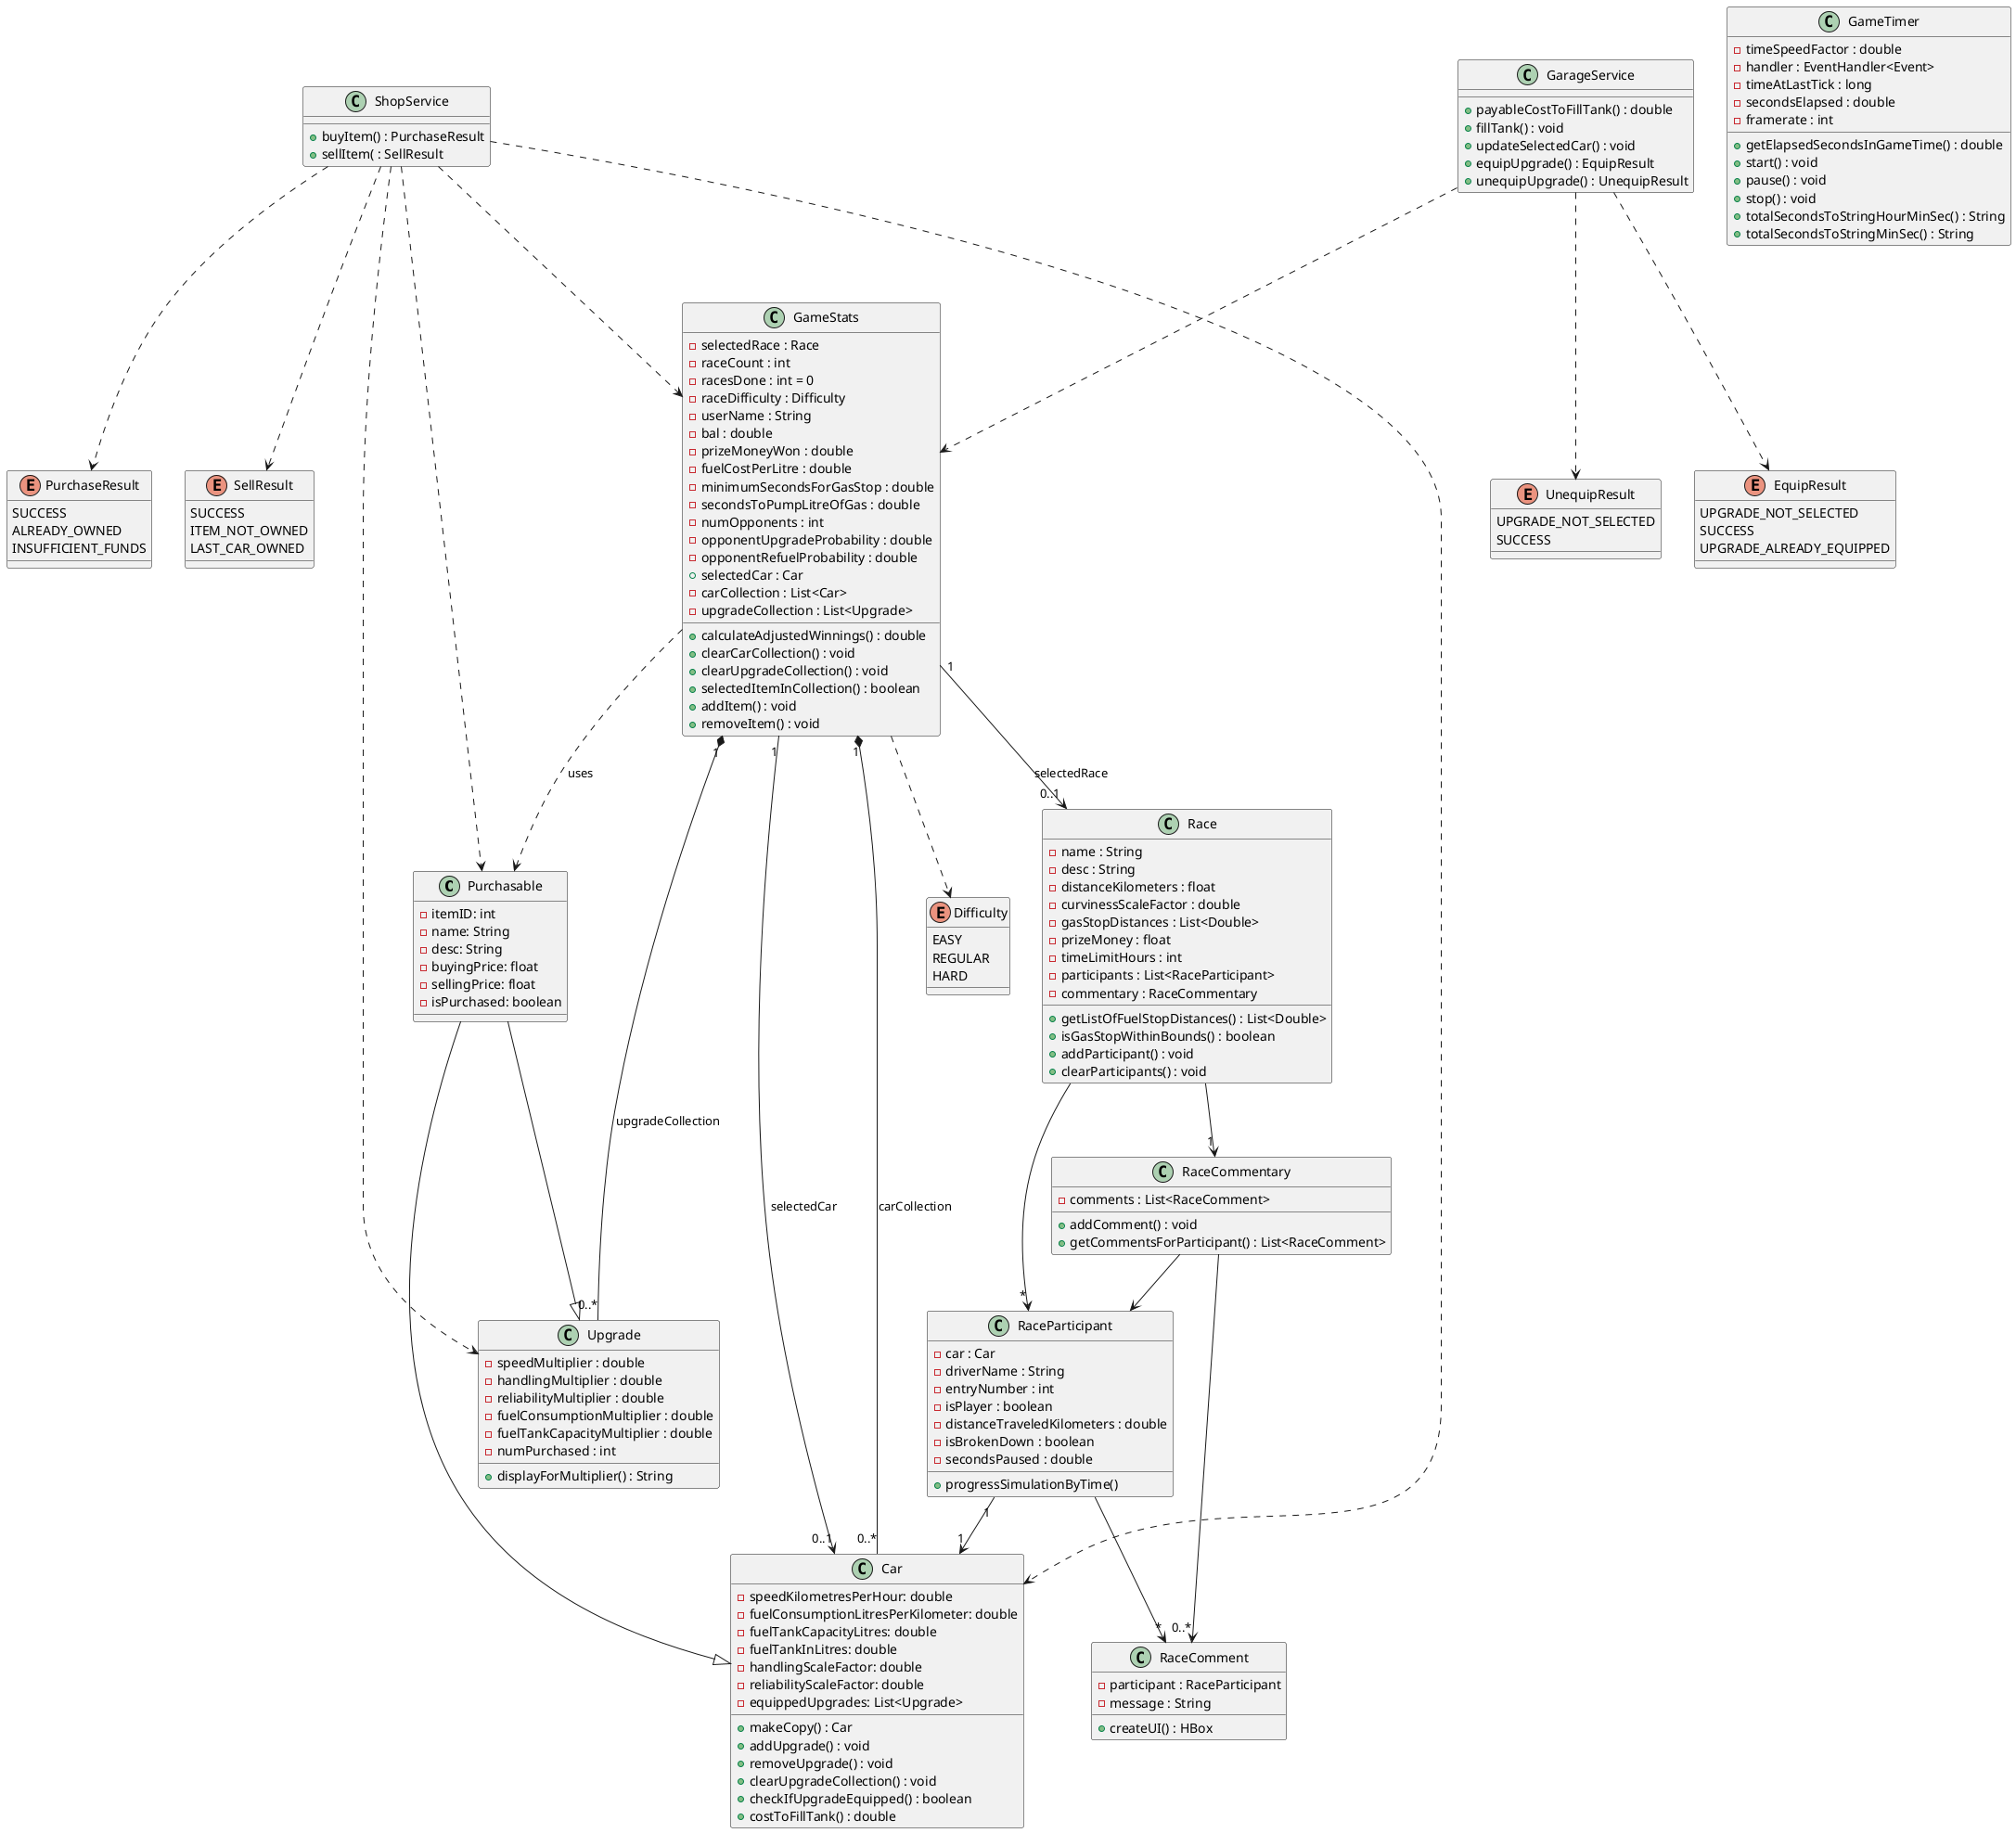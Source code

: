 @startuml




Class Purchasable {
-itemID: int
-name: String
-desc: String
-buyingPrice: float
-sellingPrice: float
-isPurchased: boolean

}

Class Car {
-speedKilometresPerHour: double
-fuelConsumptionLitresPerKilometer: double
-fuelTankCapacityLitres: double
-fuelTankInLitres: double
-handlingScaleFactor: double
-reliabilityScaleFactor: double
-equippedUpgrades: List<Upgrade>

+makeCopy() : Car
+addUpgrade() : void
+removeUpgrade() : void
+clearUpgradeCollection() : void
+checkIfUpgradeEquipped() : boolean
+costToFillTank() : double


}

Class Upgrade {
-speedMultiplier : double
-handlingMultiplier : double
-reliabilityMultiplier : double
-fuelConsumptionMultiplier : double
-fuelTankCapacityMultiplier : double
-numPurchased : int

+displayForMultiplier() : String


}

Purchasable ---|> Upgrade
Purchasable ---|> Car

class GameStats {
    -selectedRace : Race
    -raceCount : int
    -racesDone : int = 0
    -raceDifficulty : Difficulty
    -userName : String
    -bal : double
    -prizeMoneyWon : double
    -fuelCostPerLitre : double
    -minimumSecondsForGasStop : double
    -secondsToPumpLitreOfGas : double
    -numOpponents : int
    -opponentUpgradeProbability : double
    -opponentRefuelProbability : double
    +selectedCar : Car
    -carCollection : List<Car>
    -upgradeCollection : List<Upgrade>

    +calculateAdjustedWinnings() : double
    +clearCarCollection() : void
    +clearUpgradeCollection() : void
    +selectedItemInCollection() : boolean
    +addItem() : void
    +removeItem() : void
}

enum Difficulty {
    EASY
    REGULAR
    HARD
}

GameStats "1" --> "0..1" Race : selectedRace
GameStats "1" --> "0..1" Car : selectedCar
GameStats "1" *-- "0..*" Car : carCollection
GameStats "1" *-- "0..*" Upgrade : upgradeCollection
GameStats ..> Purchasable : uses


GameStats ..> Difficulty

class Race {
    -name : String
    -desc : String
    -distanceKilometers : float
    -curvinessScaleFactor : double
    -gasStopDistances : List<Double>
    -prizeMoney : float
    -timeLimitHours : int
    -participants : List<RaceParticipant>
    -commentary : RaceCommentary

    +getListOfFuelStopDistances() : List<Double>
    +isGasStopWithinBounds() : boolean
    +addParticipant() : void
    +clearParticipants() : void
}

class RaceParticipant {
    -car : Car
    -driverName : String
    -entryNumber : int
    -isPlayer : boolean
    -distanceTraveledKilometers : double
    -isBrokenDown : boolean
    -secondsPaused : double

    +progressSimulationByTime()
}

class RaceComment {
    -participant : RaceParticipant
    -message : String

    +createUI() : HBox
}

'change add to addComment later
class RaceCommentary {
    -comments : List<RaceComment>

    +addComment() : void
    +getCommentsForParticipant() : List<RaceComment>
}

RaceCommentary --> "0..*" RaceComment
RaceCommentary --> RaceParticipant


RaceParticipant "1" --> "1" Car
RaceParticipant --> "*" RaceComment


Race --> "1" RaceCommentary
Race --> "*" RaceParticipant


Class GameTimer {
   - timeSpeedFactor : double
  - handler : EventHandler<Event>
  - timeAtLastTick : long
  - secondsElapsed : double
  - framerate : int

  + getElapsedSecondsInGameTime() : double
  + start() : void
  + pause() : void
  + stop() : void
  + totalSecondsToStringHourMinSec() : String
  + totalSecondsToStringMinSec() : String
}


class GarageService {
    +payableCostToFillTank() : double
    +fillTank() : void
    +updateSelectedCar() : void
    +equipUpgrade() : EquipResult
    +unequipUpgrade() : UnequipResult
}

enum UnequipResult {
    UPGRADE_NOT_SELECTED
    SUCCESS
}

enum EquipResult {
    UPGRADE_NOT_SELECTED
    SUCCESS
    UPGRADE_ALREADY_EQUIPPED
}


GarageService ..> GameStats
GarageService ..> UnequipResult
GarageService ..> EquipResult

class ShopService {
    +buyItem() : PurchaseResult
    +sellItem( : SellResult
}

enum PurchaseResult {
    SUCCESS
    ALREADY_OWNED
    INSUFFICIENT_FUNDS
}

enum SellResult {
    SUCCESS
    ITEM_NOT_OWNED
    LAST_CAR_OWNED
}

ShopService ..> SellResult
ShopService ..> PurchaseResult



ShopService ..> GameStats
ShopService ..> Purchasable
ShopService ..> Car
ShopService ..> Upgrade







@enduml